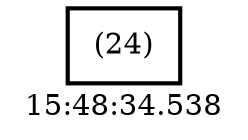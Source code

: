 digraph  g{ graph[label = "15:48:34.538"]
node [shape=rectangle, color=black, fontcolor=black, style=bold] edge [color=black] 0 [label="(24)"] ; 
}

